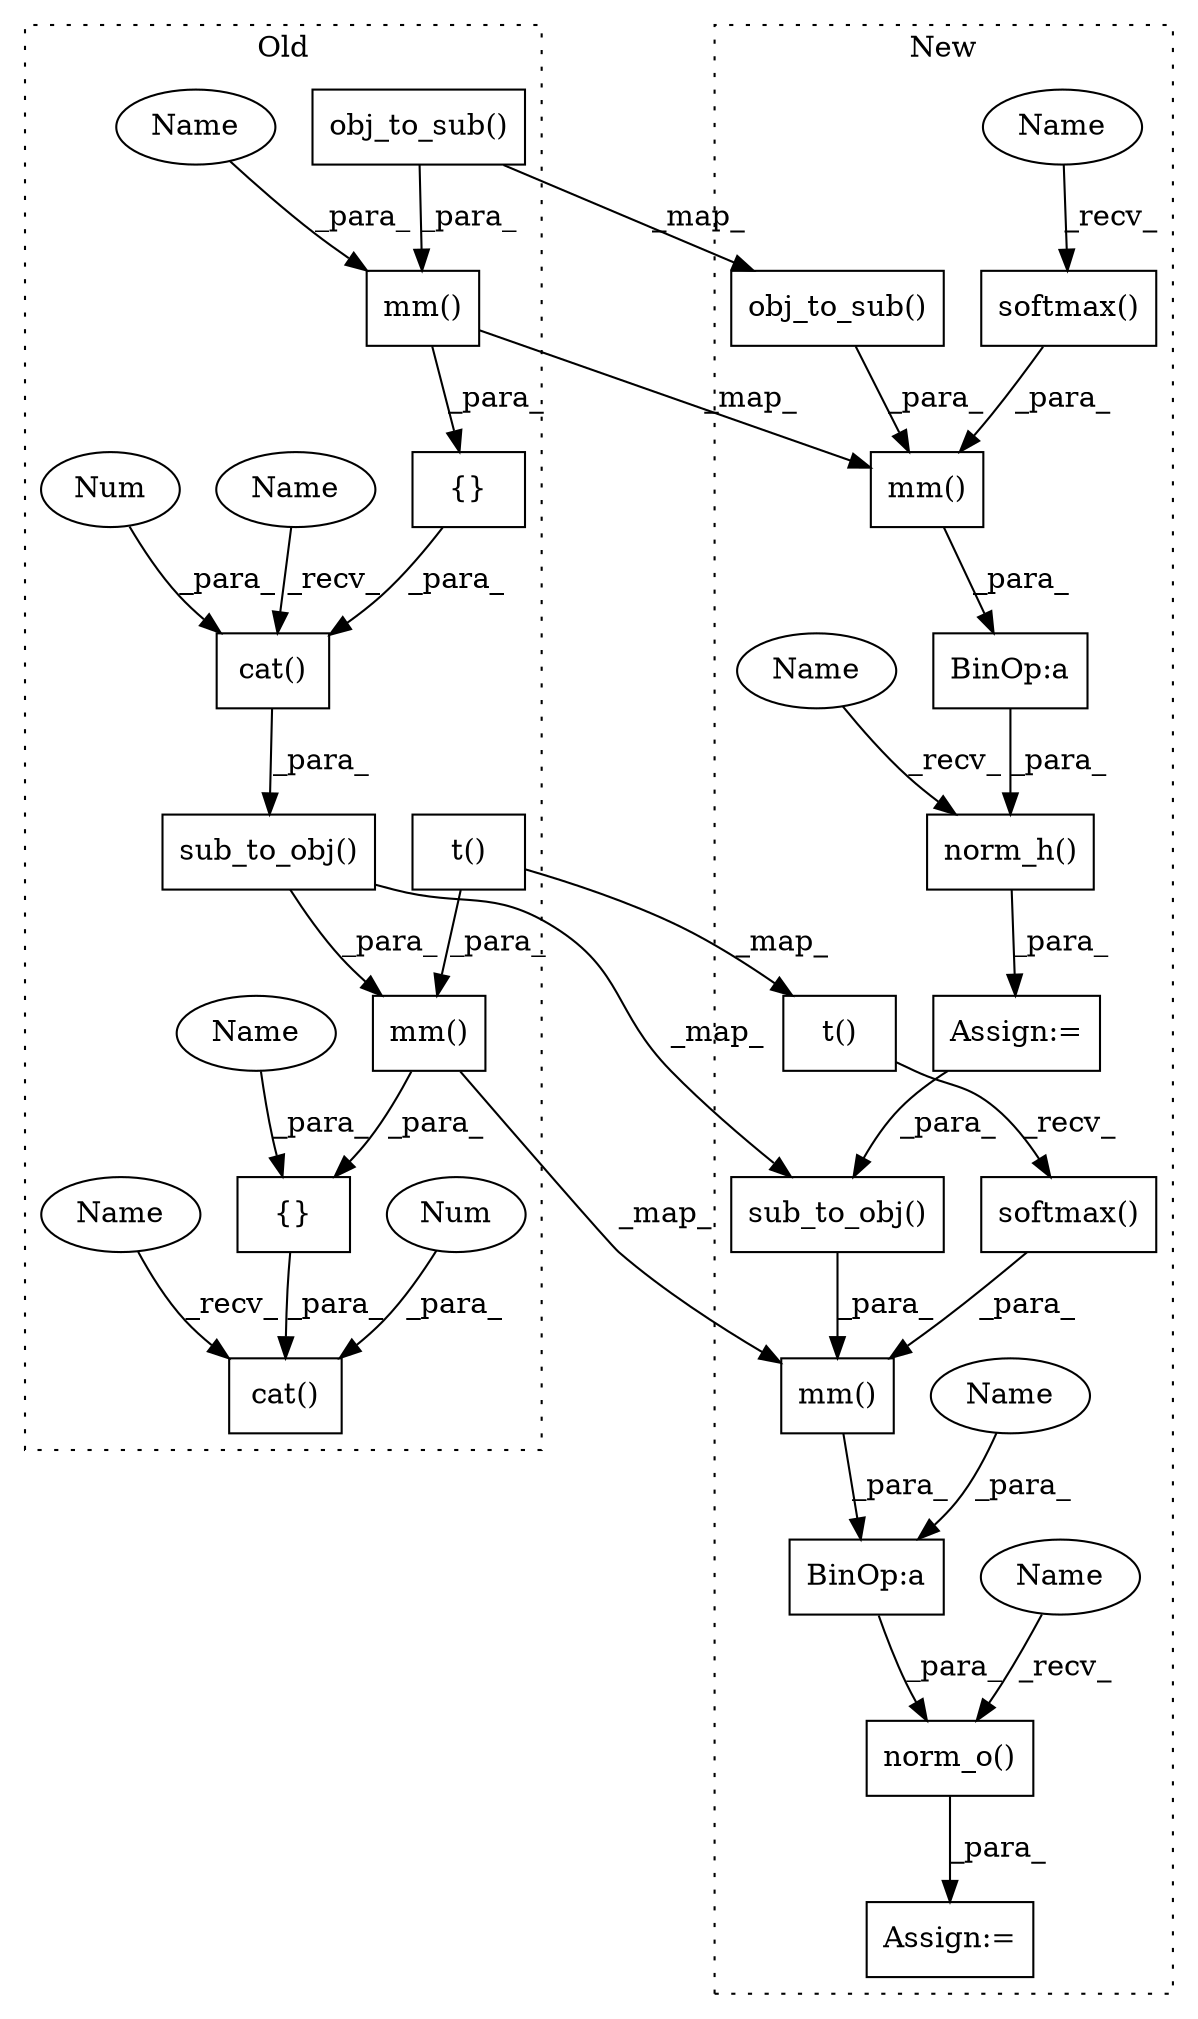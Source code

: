 digraph G {
subgraph cluster0 {
1 [label="obj_to_sub()" a="75" s="16426,16456" l="16,1" shape="box"];
5 [label="sub_to_obj()" a="75" s="16693,16725" l="16,1" shape="box"];
8 [label="{}" a="59" s="16339,16458" l="22,0" shape="box"];
9 [label="cat()" a="75" s="16594,16748" l="10,1" shape="box"];
11 [label="t()" a="75" s="16671" l="20" shape="box"];
13 [label="{}" a="59" s="16604,16727" l="22,0" shape="box"];
14 [label="mm()" a="75" s="16662,16726" l="9,1" shape="box"];
16 [label="cat()" a="75" s="16329,16479" l="10,1" shape="box"];
18 [label="Num" a="76" s="16747" l="1" shape="ellipse"];
20 [label="Num" a="76" s="16478" l="1" shape="ellipse"];
23 [label="mm()" a="75" s="16399,16457" l="9,1" shape="box"];
25 [label="Name" a="87" s="16626" l="14" shape="ellipse"];
27 [label="Name" a="87" s="16408" l="16" shape="ellipse"];
28 [label="Name" a="87" s="16329" l="5" shape="ellipse"];
29 [label="Name" a="87" s="16594" l="5" shape="ellipse"];
label = "Old";
style="dotted";
}
subgraph cluster1 {
2 [label="obj_to_sub()" a="75" s="16048,16078" l="16,1" shape="box"];
3 [label="BinOp:a" a="82" s="16540" l="3" shape="box"];
4 [label="BinOp:a" a="82" s="16183" l="3" shape="box"];
6 [label="sub_to_obj()" a="75" s="16407,16439" l="16,1" shape="box"];
7 [label="softmax()" a="75" s="16350" l="35" shape="box"];
10 [label="t()" a="75" s="16350" l="20" shape="box"];
12 [label="softmax()" a="75" s="15995" l="31" shape="box"];
15 [label="mm()" a="75" s="16320,16440" l="30,18" shape="box"];
17 [label="norm_o()" a="75" s="16493,16556" l="33,18" shape="box"];
19 [label="norm_h()" a="75" s="16134,16199" l="33,18" shape="box"];
21 [label="Assign:=" a="68" s="16131" l="3" shape="box"];
22 [label="mm()" a="75" s="15965,16079" l="30,18" shape="box"];
24 [label="Assign:=" a="68" s="16490" l="3" shape="box"];
26 [label="Name" a="87" s="16526" l="14" shape="ellipse"];
30 [label="Name" a="87" s="15995" l="16" shape="ellipse"];
31 [label="Name" a="87" s="16493" l="4" shape="ellipse"];
32 [label="Name" a="87" s="16134" l="4" shape="ellipse"];
label = "New";
style="dotted";
}
1 -> 23 [label="_para_"];
1 -> 2 [label="_map_"];
2 -> 22 [label="_para_"];
3 -> 17 [label="_para_"];
4 -> 19 [label="_para_"];
5 -> 14 [label="_para_"];
5 -> 6 [label="_map_"];
6 -> 15 [label="_para_"];
7 -> 15 [label="_para_"];
8 -> 16 [label="_para_"];
10 -> 7 [label="_recv_"];
11 -> 10 [label="_map_"];
11 -> 14 [label="_para_"];
12 -> 22 [label="_para_"];
13 -> 9 [label="_para_"];
14 -> 13 [label="_para_"];
14 -> 15 [label="_map_"];
15 -> 3 [label="_para_"];
16 -> 5 [label="_para_"];
17 -> 24 [label="_para_"];
18 -> 9 [label="_para_"];
19 -> 21 [label="_para_"];
20 -> 16 [label="_para_"];
21 -> 6 [label="_para_"];
22 -> 4 [label="_para_"];
23 -> 8 [label="_para_"];
23 -> 22 [label="_map_"];
25 -> 13 [label="_para_"];
26 -> 3 [label="_para_"];
27 -> 23 [label="_para_"];
28 -> 16 [label="_recv_"];
29 -> 9 [label="_recv_"];
30 -> 12 [label="_recv_"];
31 -> 17 [label="_recv_"];
32 -> 19 [label="_recv_"];
}